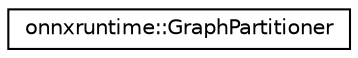 digraph "Graphical Class Hierarchy"
{
  edge [fontname="Helvetica",fontsize="10",labelfontname="Helvetica",labelfontsize="10"];
  node [fontname="Helvetica",fontsize="10",shape=record];
  rankdir="LR";
  Node0 [label="onnxruntime::GraphPartitioner",height=0.2,width=0.4,color="black", fillcolor="white", style="filled",URL="$classonnxruntime_1_1GraphPartitioner.html"];
}
